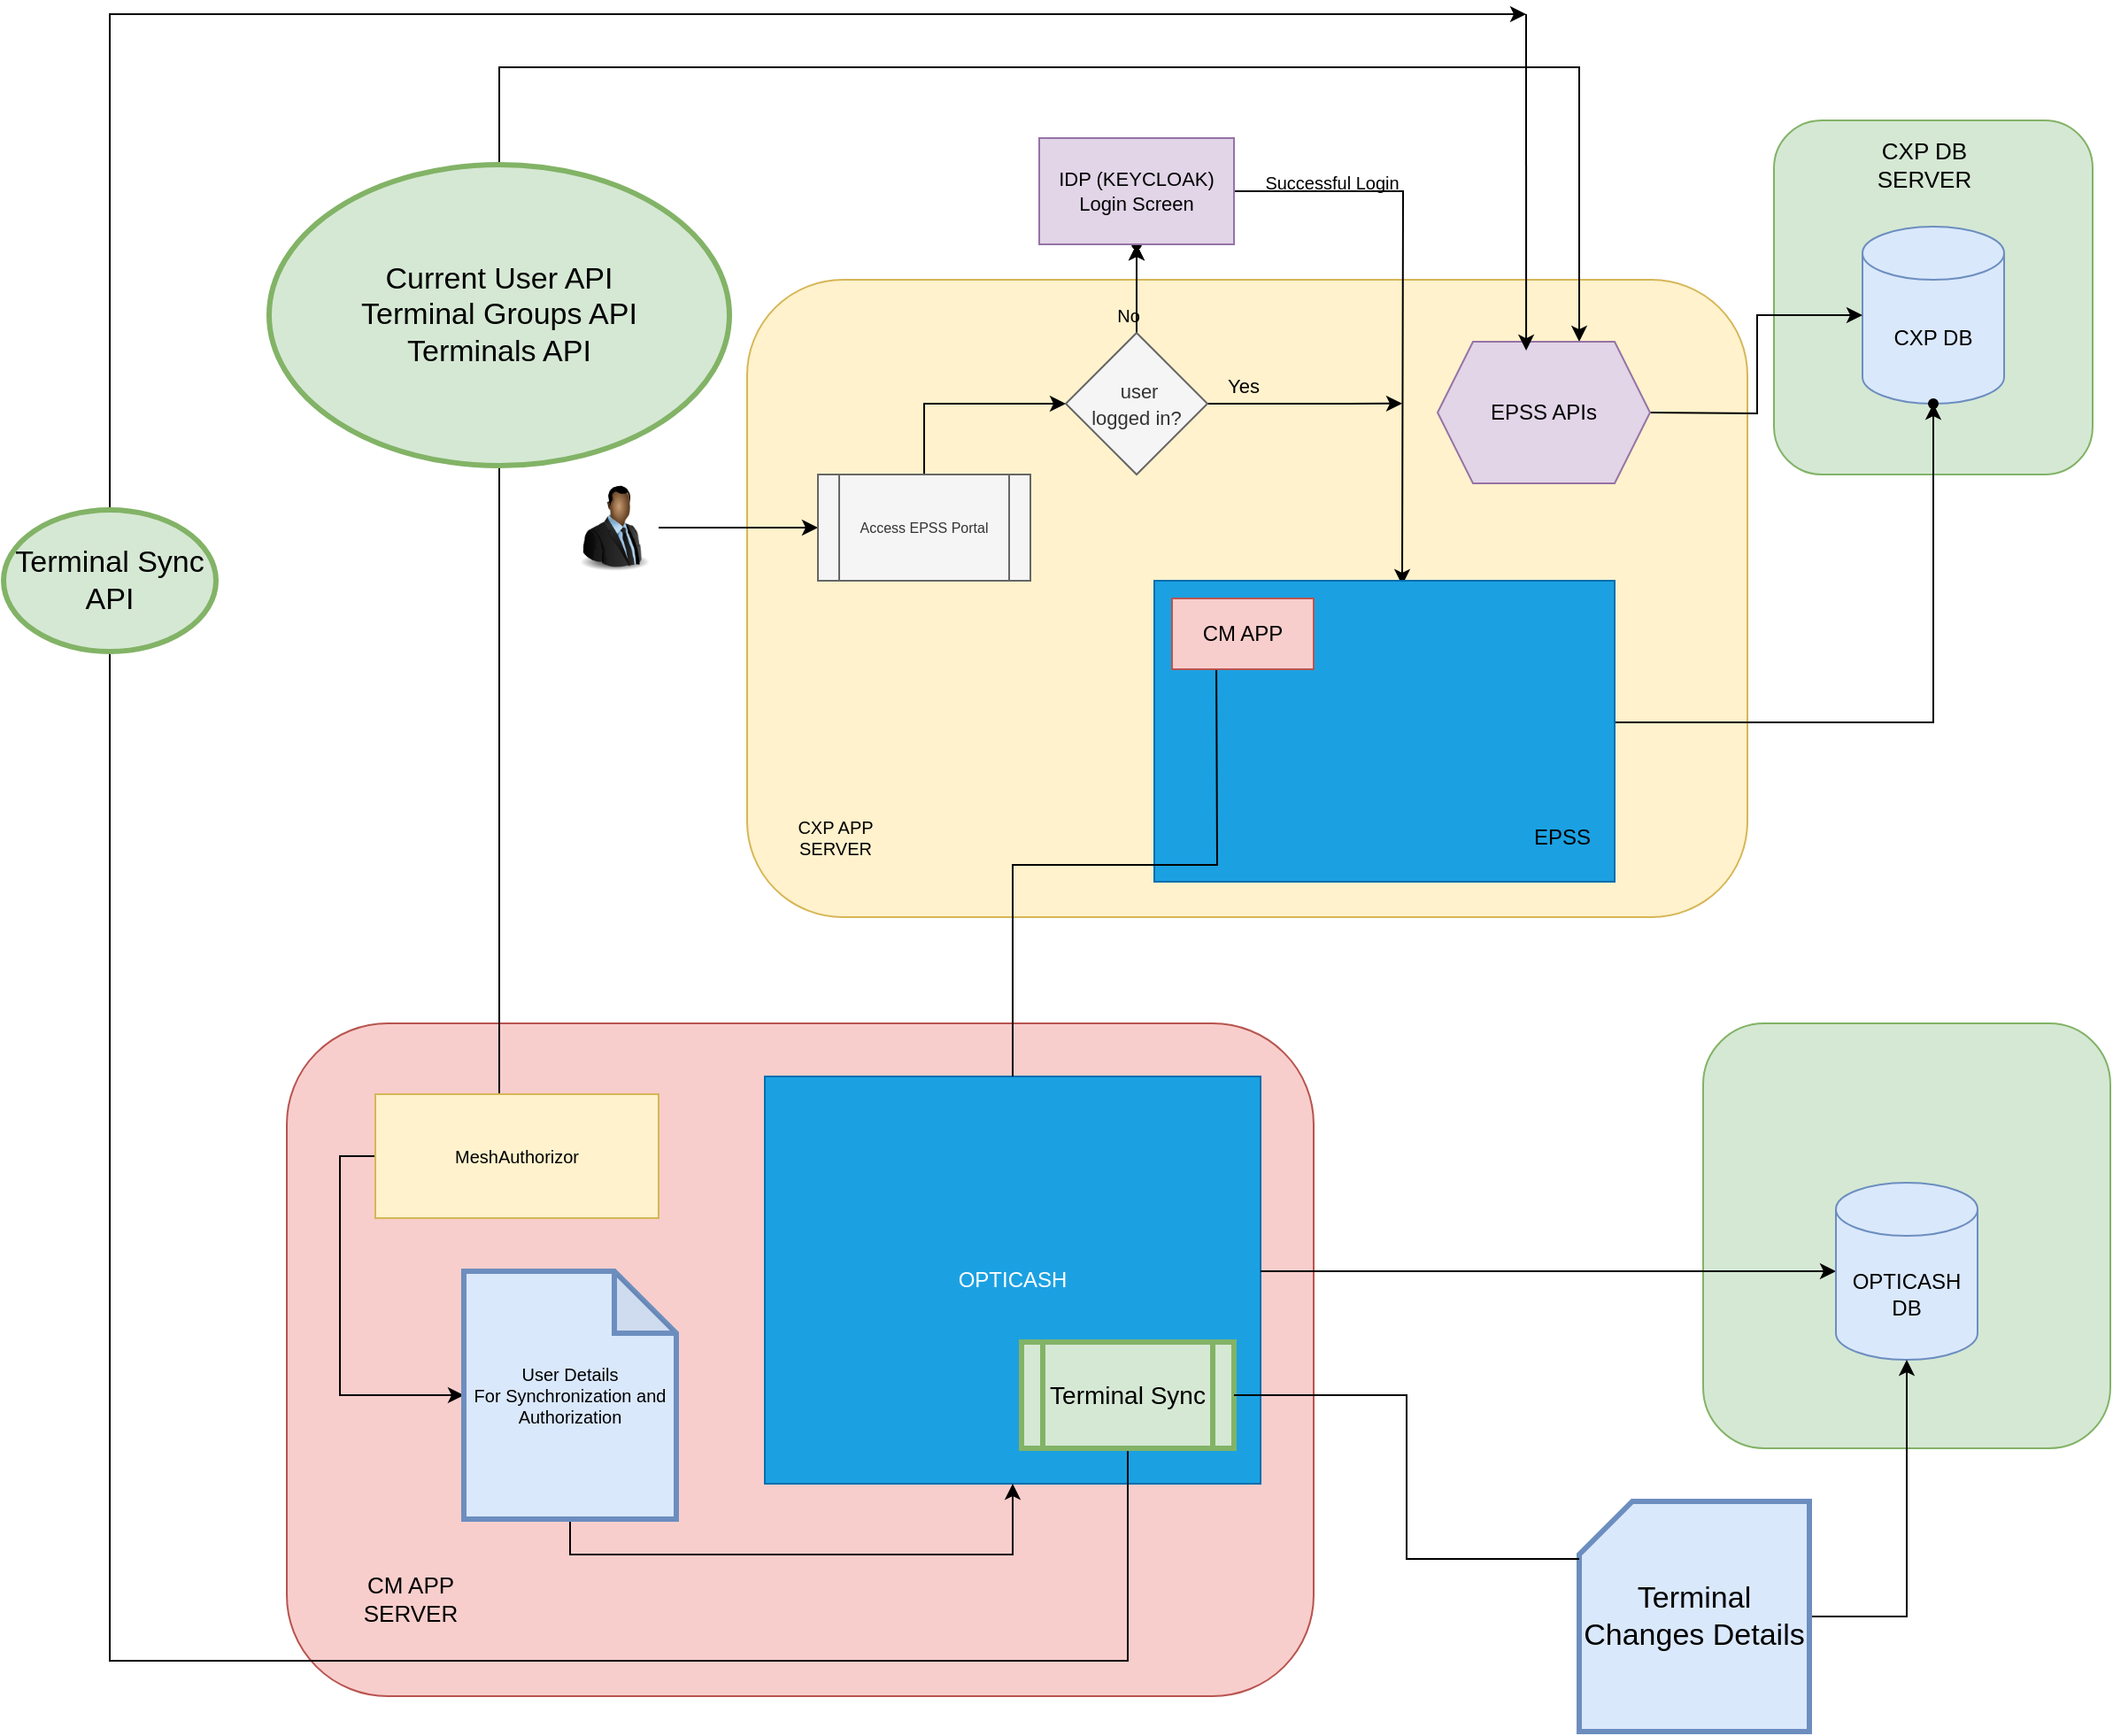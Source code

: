 <mxfile version="20.6.0" type="github">
  <diagram id="HO4zrdb7I9DzVSK7elLF" name="Page-1">
    <mxGraphModel dx="3816" dy="1489" grid="1" gridSize="13" guides="1" tooltips="1" connect="1" arrows="1" fold="1" page="1" pageScale="1" pageWidth="850" pageHeight="1100" math="0" shadow="0">
      <root>
        <mxCell id="0" />
        <mxCell id="1" parent="0" />
        <mxCell id="ZP_X-qLNK-64IADdwhyX-29" value="" style="rounded=1;whiteSpace=wrap;html=1;fontSize=12;fillColor=#f8cecc;strokeColor=#b85450;" parent="1" vertex="1">
          <mxGeometry x="-190" y="630" width="580" height="380" as="geometry" />
        </mxCell>
        <mxCell id="ZP_X-qLNK-64IADdwhyX-16" value="&lt;font style=&quot;font-size: 12px;&quot;&gt;OPTICASH&lt;/font&gt;" style="whiteSpace=wrap;html=1;fontSize=8;fontStyle=0;startSize=30;fillColor=#1ba1e2;fontColor=#ffffff;strokeColor=#006EAF;" parent="1" vertex="1">
          <mxGeometry x="80" y="660" width="280" height="230" as="geometry" />
        </mxCell>
        <mxCell id="ZP_X-qLNK-64IADdwhyX-34" value="" style="rounded=1;whiteSpace=wrap;html=1;fontSize=13;fillColor=#d5e8d4;strokeColor=#82b366;" parent="1" vertex="1">
          <mxGeometry x="650" y="120" width="180" height="200" as="geometry" />
        </mxCell>
        <mxCell id="ZP_X-qLNK-64IADdwhyX-30" value="" style="rounded=1;whiteSpace=wrap;html=1;fontSize=12;fillColor=#fff2cc;strokeColor=#d6b656;" parent="1" vertex="1">
          <mxGeometry x="70" y="210" width="565" height="360" as="geometry" />
        </mxCell>
        <mxCell id="ZP_X-qLNK-64IADdwhyX-28" value="" style="rounded=1;whiteSpace=wrap;html=1;fontSize=12;fillColor=#d5e8d4;strokeColor=#82b366;" parent="1" vertex="1">
          <mxGeometry x="610" y="630" width="230" height="240" as="geometry" />
        </mxCell>
        <mxCell id="1-ASYBaEK-2s0pKOyH-H-2" style="edgeStyle=orthogonalEdgeStyle;rounded=0;orthogonalLoop=1;jettySize=auto;html=1;exitX=1;exitY=0.5;exitDx=0;exitDy=0;" edge="1" parent="1" source="9r-Za-daL24O9KRD6en_-1" target="9r-Za-daL24O9KRD6en_-19">
          <mxGeometry relative="1" as="geometry" />
        </mxCell>
        <mxCell id="9r-Za-daL24O9KRD6en_-1" value="" style="image;html=1;image=img/lib/clip_art/people/Suit_Man_Black_128x128.png" parent="1" vertex="1">
          <mxGeometry x="-30" y="320" width="50" height="60" as="geometry" />
        </mxCell>
        <mxCell id="9r-Za-daL24O9KRD6en_-7" value="" style="edgeStyle=orthogonalEdgeStyle;rounded=0;orthogonalLoop=1;jettySize=auto;html=1;startArrow=none;" parent="1" source="9r-Za-daL24O9KRD6en_-19" edge="1">
          <mxGeometry relative="1" as="geometry">
            <mxPoint x="170.0" y="340" as="sourcePoint" />
            <mxPoint x="250" y="280" as="targetPoint" />
            <Array as="points">
              <mxPoint x="170" y="280" />
              <mxPoint x="250" y="280" />
            </Array>
          </mxGeometry>
        </mxCell>
        <mxCell id="9r-Za-daL24O9KRD6en_-10" value="" style="edgeStyle=orthogonalEdgeStyle;rounded=0;orthogonalLoop=1;jettySize=auto;html=1;fontSize=8;" parent="1" source="9r-Za-daL24O9KRD6en_-5" target="9r-Za-daL24O9KRD6en_-9" edge="1">
          <mxGeometry relative="1" as="geometry" />
        </mxCell>
        <mxCell id="9r-Za-daL24O9KRD6en_-14" style="edgeStyle=orthogonalEdgeStyle;rounded=0;orthogonalLoop=1;jettySize=auto;html=1;exitX=1;exitY=0.5;exitDx=0;exitDy=0;fontSize=8;" parent="1" source="9r-Za-daL24O9KRD6en_-5" edge="1">
          <mxGeometry relative="1" as="geometry">
            <mxPoint x="440" y="279.923" as="targetPoint" />
          </mxGeometry>
        </mxCell>
        <mxCell id="ZP_X-qLNK-64IADdwhyX-36" value="" style="edgeStyle=orthogonalEdgeStyle;rounded=0;orthogonalLoop=1;jettySize=auto;html=1;fontSize=11;" parent="1" source="9r-Za-daL24O9KRD6en_-5" target="9r-Za-daL24O9KRD6en_-12" edge="1">
          <mxGeometry relative="1" as="geometry" />
        </mxCell>
        <mxCell id="9r-Za-daL24O9KRD6en_-5" value="&lt;span style=&quot;font-size: 11px;&quot;&gt;&amp;nbsp;user &lt;br&gt;logged in?&lt;/span&gt;" style="rhombus;whiteSpace=wrap;html=1;fillColor=#f5f5f5;strokeColor=#666666;fontColor=#333333;" parent="1" vertex="1">
          <mxGeometry x="250" y="240" width="80" height="80" as="geometry" />
        </mxCell>
        <mxCell id="9r-Za-daL24O9KRD6en_-9" value="" style="shape=waypoint;sketch=0;size=6;pointerEvents=1;points=[];fillColor=default;resizable=0;rotatable=0;perimeter=centerPerimeter;snapToPoint=1;" parent="1" vertex="1">
          <mxGeometry x="270" y="170" width="40" height="40" as="geometry" />
        </mxCell>
        <mxCell id="9r-Za-daL24O9KRD6en_-11" value="&lt;font style=&quot;font-size: 10px;&quot;&gt;No&lt;/font&gt;" style="text;html=1;align=center;verticalAlign=middle;resizable=0;points=[];autosize=1;strokeColor=none;fillColor=none;fontSize=8;" parent="1" vertex="1">
          <mxGeometry x="265" y="215" width="40" height="30" as="geometry" />
        </mxCell>
        <mxCell id="9r-Za-daL24O9KRD6en_-13" style="edgeStyle=orthogonalEdgeStyle;rounded=0;orthogonalLoop=1;jettySize=auto;html=1;fontSize=8;" parent="1" source="9r-Za-daL24O9KRD6en_-12" edge="1">
          <mxGeometry relative="1" as="geometry">
            <mxPoint x="440" y="382.462" as="targetPoint" />
          </mxGeometry>
        </mxCell>
        <mxCell id="9r-Za-daL24O9KRD6en_-12" value="&lt;font style=&quot;font-size: 11px;&quot;&gt;IDP (KEYCLOAK) &lt;br&gt;Login Screen&lt;/font&gt;" style="rounded=0;whiteSpace=wrap;html=1;fontSize=8;fillColor=#e1d5e7;strokeColor=#9673a6;" parent="1" vertex="1">
          <mxGeometry x="235" y="130" width="110" height="60" as="geometry" />
        </mxCell>
        <mxCell id="9r-Za-daL24O9KRD6en_-15" value="&lt;font style=&quot;font-size: 11px;&quot;&gt;&lt;font style=&quot;font-size: 11px;&quot;&gt;Ye&lt;/font&gt;s&lt;/font&gt;" style="text;html=1;align=center;verticalAlign=middle;resizable=0;points=[];autosize=1;strokeColor=none;fillColor=none;fontSize=8;" parent="1" vertex="1">
          <mxGeometry x="330" y="255" width="40" height="30" as="geometry" />
        </mxCell>
        <mxCell id="9r-Za-daL24O9KRD6en_-16" value="&lt;font style=&quot;font-size: 10px;&quot;&gt;Successful Login&lt;/font&gt;" style="text;html=1;align=center;verticalAlign=middle;resizable=0;points=[];autosize=1;strokeColor=none;fillColor=none;fontSize=8;" parent="1" vertex="1">
          <mxGeometry x="350" y="140" width="100" height="30" as="geometry" />
        </mxCell>
        <mxCell id="9r-Za-daL24O9KRD6en_-17" value="Access EPSS Portal" style="text;html=1;align=center;verticalAlign=middle;resizable=0;points=[];autosize=1;strokeColor=none;fillColor=none;fontSize=8;" parent="1" vertex="1">
          <mxGeometry x="120" y="350" width="100" height="20" as="geometry" />
        </mxCell>
        <mxCell id="ZP_X-qLNK-64IADdwhyX-27" value="" style="edgeStyle=orthogonalEdgeStyle;rounded=0;orthogonalLoop=1;jettySize=auto;html=1;fontSize=12;" parent="1" source="9r-Za-daL24O9KRD6en_-18" target="ZP_X-qLNK-64IADdwhyX-26" edge="1">
          <mxGeometry relative="1" as="geometry">
            <Array as="points">
              <mxPoint x="740" y="460" />
              <mxPoint x="740" y="280" />
            </Array>
          </mxGeometry>
        </mxCell>
        <mxCell id="9r-Za-daL24O9KRD6en_-18" value="" style="rounded=0;whiteSpace=wrap;html=1;fontSize=8;fillColor=#1ba1e2;fontColor=#ffffff;strokeColor=#006EAF;" parent="1" vertex="1">
          <mxGeometry x="300" y="380" width="260" height="170" as="geometry" />
        </mxCell>
        <mxCell id="9r-Za-daL24O9KRD6en_-19" value="Access EPSS Portal" style="shape=process;whiteSpace=wrap;html=1;backgroundOutline=1;fontSize=8;fillColor=#f5f5f5;fontColor=#333333;strokeColor=#666666;" parent="1" vertex="1">
          <mxGeometry x="110" y="320" width="120" height="60" as="geometry" />
        </mxCell>
        <mxCell id="9r-Za-daL24O9KRD6en_-55" value="&lt;font style=&quot;font-size: 12px;&quot;&gt;EPSS&lt;/font&gt;" style="text;html=1;resizable=0;autosize=1;align=center;verticalAlign=middle;points=[];fillColor=none;strokeColor=none;rounded=0;fontFamily=Helvetica;fontSize=8;fontColor=default;" parent="1" vertex="1">
          <mxGeometry x="500" y="510" width="60" height="30" as="geometry" />
        </mxCell>
        <mxCell id="1-ASYBaEK-2s0pKOyH-H-10" style="edgeStyle=orthogonalEdgeStyle;rounded=0;orthogonalLoop=1;jettySize=auto;html=1;exitX=0.5;exitY=0;exitDx=0;exitDy=0;entryX=0.5;entryY=0;entryDx=0;entryDy=0;" edge="1" parent="1" source="ZP_X-qLNK-64IADdwhyX-14">
          <mxGeometry relative="1" as="geometry">
            <mxPoint x="540" y="245" as="targetPoint" />
            <Array as="points">
              <mxPoint x="-70" y="670" />
              <mxPoint x="-70" y="90" />
              <mxPoint x="540" y="90" />
            </Array>
          </mxGeometry>
        </mxCell>
        <mxCell id="1-ASYBaEK-2s0pKOyH-H-23" style="edgeStyle=orthogonalEdgeStyle;rounded=0;orthogonalLoop=1;jettySize=auto;html=1;exitX=0;exitY=0.5;exitDx=0;exitDy=0;entryX=0;entryY=0.5;entryDx=0;entryDy=0;entryPerimeter=0;fontSize=10;" edge="1" parent="1" source="ZP_X-qLNK-64IADdwhyX-14" target="1-ASYBaEK-2s0pKOyH-H-16">
          <mxGeometry relative="1" as="geometry" />
        </mxCell>
        <mxCell id="ZP_X-qLNK-64IADdwhyX-14" value="&lt;font style=&quot;font-size: 10px;&quot;&gt;MeshAuthorizor&lt;/font&gt;" style="whiteSpace=wrap;html=1;fontSize=8;fontStyle=0;startSize=30;fillColor=#fff2cc;strokeColor=#d6b656;" parent="1" vertex="1">
          <mxGeometry x="-140" y="670" width="160" height="70" as="geometry" />
        </mxCell>
        <mxCell id="ZP_X-qLNK-64IADdwhyX-25" value="" style="edgeStyle=orthogonalEdgeStyle;rounded=0;orthogonalLoop=1;jettySize=auto;html=1;fontSize=12;entryX=0;entryY=0.5;entryDx=0;entryDy=0;entryPerimeter=0;" parent="1" source="ZP_X-qLNK-64IADdwhyX-16" target="ZP_X-qLNK-64IADdwhyX-19" edge="1">
          <mxGeometry relative="1" as="geometry">
            <Array as="points">
              <mxPoint x="450" y="770" />
              <mxPoint x="450" y="770" />
            </Array>
          </mxGeometry>
        </mxCell>
        <mxCell id="ZP_X-qLNK-64IADdwhyX-18" value="CXP DB" style="shape=cylinder3;whiteSpace=wrap;html=1;boundedLbl=1;backgroundOutline=1;size=15;fontSize=12;fillColor=#dae8fc;strokeColor=#6c8ebf;" parent="1" vertex="1">
          <mxGeometry x="700" y="180" width="80" height="100" as="geometry" />
        </mxCell>
        <mxCell id="ZP_X-qLNK-64IADdwhyX-19" value="OPTICASH DB" style="shape=cylinder3;whiteSpace=wrap;html=1;boundedLbl=1;backgroundOutline=1;size=15;fontSize=12;fillColor=#dae8fc;strokeColor=#6c8ebf;" parent="1" vertex="1">
          <mxGeometry x="685" y="720" width="80" height="100" as="geometry" />
        </mxCell>
        <mxCell id="ZP_X-qLNK-64IADdwhyX-26" value="" style="shape=waypoint;sketch=0;size=6;pointerEvents=1;points=[];fillColor=default;resizable=0;rotatable=0;perimeter=centerPerimeter;snapToPoint=1;fontSize=8;rounded=0;" parent="1" vertex="1">
          <mxGeometry x="720" y="260" width="40" height="40" as="geometry" />
        </mxCell>
        <mxCell id="ZP_X-qLNK-64IADdwhyX-33" value="&lt;font style=&quot;font-size: 13px;&quot;&gt;CM APP SERVER&lt;/font&gt;" style="text;html=1;strokeColor=none;fillColor=none;align=center;verticalAlign=middle;whiteSpace=wrap;rounded=0;fontSize=11;strokeWidth=3;" parent="1" vertex="1">
          <mxGeometry x="-150" y="940" width="60" height="30" as="geometry" />
        </mxCell>
        <mxCell id="ZP_X-qLNK-64IADdwhyX-35" value="CXP DB SERVER" style="text;html=1;strokeColor=none;fillColor=none;align=center;verticalAlign=middle;whiteSpace=wrap;rounded=0;fontSize=13;" parent="1" vertex="1">
          <mxGeometry x="705" y="130" width="60" height="30" as="geometry" />
        </mxCell>
        <mxCell id="ZP_X-qLNK-64IADdwhyX-39" value="CXP APP SERVER" style="text;html=1;strokeColor=none;fillColor=none;align=center;verticalAlign=middle;whiteSpace=wrap;rounded=0;fontSize=10;" parent="1" vertex="1">
          <mxGeometry x="90" y="510" width="60" height="30" as="geometry" />
        </mxCell>
        <mxCell id="1-ASYBaEK-2s0pKOyH-H-8" value="" style="edgeStyle=orthogonalEdgeStyle;rounded=0;orthogonalLoop=1;jettySize=auto;html=1;endArrow=none;" edge="1" parent="1" target="ZP_X-qLNK-64IADdwhyX-16">
          <mxGeometry relative="1" as="geometry">
            <Array as="points" />
            <mxPoint x="335" y="420" as="sourcePoint" />
            <mxPoint x="250" y="780" as="targetPoint" />
          </mxGeometry>
        </mxCell>
        <mxCell id="1-ASYBaEK-2s0pKOyH-H-12" style="edgeStyle=orthogonalEdgeStyle;rounded=0;orthogonalLoop=1;jettySize=auto;html=1;entryX=0;entryY=0.5;entryDx=0;entryDy=0;entryPerimeter=0;" edge="1" parent="1" target="ZP_X-qLNK-64IADdwhyX-18">
          <mxGeometry relative="1" as="geometry">
            <mxPoint x="580" y="285" as="sourcePoint" />
          </mxGeometry>
        </mxCell>
        <mxCell id="1-ASYBaEK-2s0pKOyH-H-13" value="EPSS APIs" style="shape=hexagon;perimeter=hexagonPerimeter2;whiteSpace=wrap;html=1;fixedSize=1;fillColor=#e1d5e7;strokeColor=#9673a6;" vertex="1" parent="1">
          <mxGeometry x="460" y="245" width="120" height="80" as="geometry" />
        </mxCell>
        <mxCell id="1-ASYBaEK-2s0pKOyH-H-14" value="CM APP" style="rounded=0;whiteSpace=wrap;html=1;fillColor=#f8cecc;strokeColor=#b85450;" vertex="1" parent="1">
          <mxGeometry x="310" y="390" width="80" height="40" as="geometry" />
        </mxCell>
        <mxCell id="1-ASYBaEK-2s0pKOyH-H-18" style="edgeStyle=orthogonalEdgeStyle;rounded=0;orthogonalLoop=1;jettySize=auto;html=1;exitX=0.5;exitY=1;exitDx=0;exitDy=0;exitPerimeter=0;entryX=0.5;entryY=1;entryDx=0;entryDy=0;fontSize=10;" edge="1" parent="1" source="1-ASYBaEK-2s0pKOyH-H-16" target="ZP_X-qLNK-64IADdwhyX-16">
          <mxGeometry relative="1" as="geometry" />
        </mxCell>
        <mxCell id="1-ASYBaEK-2s0pKOyH-H-16" value="User Details&lt;br&gt;For Synchronization and Authorization" style="shape=note;whiteSpace=wrap;html=1;backgroundOutline=1;darkOpacity=0.05;strokeWidth=3;fontSize=10;fillColor=#dae8fc;strokeColor=#6c8ebf;size=35;" vertex="1" parent="1">
          <mxGeometry x="-90" y="770" width="120" height="140" as="geometry" />
        </mxCell>
        <mxCell id="1-ASYBaEK-2s0pKOyH-H-26" style="edgeStyle=orthogonalEdgeStyle;rounded=0;orthogonalLoop=1;jettySize=auto;html=1;exitX=0.5;exitY=1;exitDx=0;exitDy=0;fontSize=14;" edge="1" parent="1" source="1-ASYBaEK-2s0pKOyH-H-25">
          <mxGeometry relative="1" as="geometry">
            <mxPoint x="510" y="60" as="targetPoint" />
            <Array as="points">
              <mxPoint x="285" y="990" />
              <mxPoint x="-290" y="990" />
            </Array>
          </mxGeometry>
        </mxCell>
        <mxCell id="1-ASYBaEK-2s0pKOyH-H-29" style="edgeStyle=orthogonalEdgeStyle;rounded=0;orthogonalLoop=1;jettySize=auto;html=1;exitX=1;exitY=0.5;exitDx=0;exitDy=0;entryX=0.5;entryY=1;entryDx=0;entryDy=0;entryPerimeter=0;fontSize=14;startArrow=none;" edge="1" parent="1" source="1-ASYBaEK-2s0pKOyH-H-30" target="ZP_X-qLNK-64IADdwhyX-19">
          <mxGeometry relative="1" as="geometry" />
        </mxCell>
        <mxCell id="1-ASYBaEK-2s0pKOyH-H-25" value="&lt;font style=&quot;font-size: 14px;&quot;&gt;Terminal Sync&lt;/font&gt;" style="shape=process;whiteSpace=wrap;html=1;backgroundOutline=1;strokeWidth=3;fontSize=10;fillColor=#d5e8d4;strokeColor=#82b366;" vertex="1" parent="1">
          <mxGeometry x="225" y="810" width="120" height="60" as="geometry" />
        </mxCell>
        <mxCell id="1-ASYBaEK-2s0pKOyH-H-28" value="" style="endArrow=classic;html=1;rounded=0;fontSize=14;entryX=0.417;entryY=0.063;entryDx=0;entryDy=0;entryPerimeter=0;" edge="1" parent="1" target="1-ASYBaEK-2s0pKOyH-H-13">
          <mxGeometry width="50" height="50" relative="1" as="geometry">
            <mxPoint x="510" y="60" as="sourcePoint" />
            <mxPoint x="510" y="240" as="targetPoint" />
          </mxGeometry>
        </mxCell>
        <mxCell id="1-ASYBaEK-2s0pKOyH-H-30" value="&lt;font style=&quot;font-size: 17px;&quot;&gt;Terminal Changes Details&lt;/font&gt;" style="shape=card;whiteSpace=wrap;html=1;strokeWidth=3;fontSize=14;fillColor=#dae8fc;strokeColor=#6c8ebf;" vertex="1" parent="1">
          <mxGeometry x="540" y="900" width="130" height="130" as="geometry" />
        </mxCell>
        <mxCell id="1-ASYBaEK-2s0pKOyH-H-31" value="" style="edgeStyle=orthogonalEdgeStyle;rounded=0;orthogonalLoop=1;jettySize=auto;html=1;exitX=1;exitY=0.5;exitDx=0;exitDy=0;entryX=0;entryY=0;entryDx=0;entryDy=32.5;entryPerimeter=0;fontSize=14;endArrow=none;" edge="1" parent="1" source="1-ASYBaEK-2s0pKOyH-H-25" target="1-ASYBaEK-2s0pKOyH-H-30">
          <mxGeometry relative="1" as="geometry">
            <mxPoint x="345" y="840" as="sourcePoint" />
            <mxPoint x="685" y="752.5" as="targetPoint" />
          </mxGeometry>
        </mxCell>
        <mxCell id="1-ASYBaEK-2s0pKOyH-H-34" value="Terminal Sync API" style="ellipse;whiteSpace=wrap;html=1;strokeWidth=3;fontSize=17;fillColor=#d5e8d4;strokeColor=#82b366;" vertex="1" parent="1">
          <mxGeometry x="-350" y="340" width="120" height="80" as="geometry" />
        </mxCell>
        <mxCell id="1-ASYBaEK-2s0pKOyH-H-35" value="Current User API&lt;br&gt;Terminal Groups API&lt;br&gt;Terminals API" style="ellipse;whiteSpace=wrap;html=1;strokeWidth=3;fontSize=17;fillColor=#d5e8d4;strokeColor=#82b366;" vertex="1" parent="1">
          <mxGeometry x="-200" y="145" width="260" height="170" as="geometry" />
        </mxCell>
      </root>
    </mxGraphModel>
  </diagram>
</mxfile>

